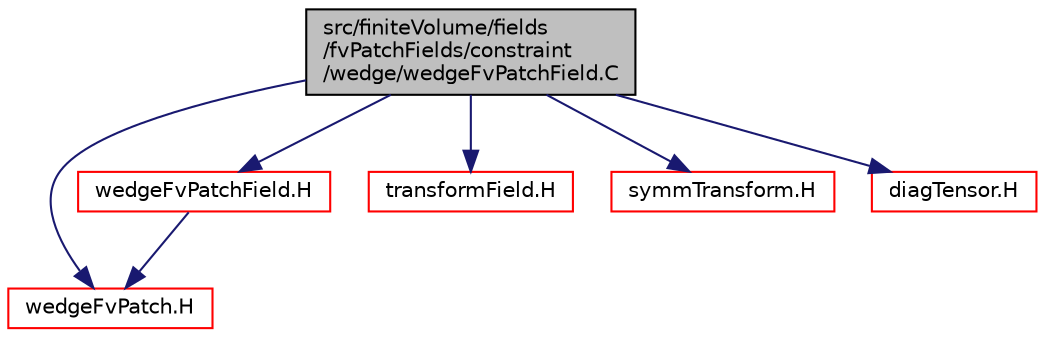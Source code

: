digraph "src/finiteVolume/fields/fvPatchFields/constraint/wedge/wedgeFvPatchField.C"
{
  bgcolor="transparent";
  edge [fontname="Helvetica",fontsize="10",labelfontname="Helvetica",labelfontsize="10"];
  node [fontname="Helvetica",fontsize="10",shape=record];
  Node1 [label="src/finiteVolume/fields\l/fvPatchFields/constraint\l/wedge/wedgeFvPatchField.C",height=0.2,width=0.4,color="black", fillcolor="grey75", style="filled", fontcolor="black"];
  Node1 -> Node2 [color="midnightblue",fontsize="10",style="solid",fontname="Helvetica"];
  Node2 [label="wedgeFvPatch.H",height=0.2,width=0.4,color="red",URL="$a05909.html"];
  Node1 -> Node3 [color="midnightblue",fontsize="10",style="solid",fontname="Helvetica"];
  Node3 [label="wedgeFvPatchField.H",height=0.2,width=0.4,color="red",URL="$a05267.html"];
  Node3 -> Node2 [color="midnightblue",fontsize="10",style="solid",fontname="Helvetica"];
  Node1 -> Node4 [color="midnightblue",fontsize="10",style="solid",fontname="Helvetica"];
  Node4 [label="transformField.H",height=0.2,width=0.4,color="red",URL="$a07995.html",tooltip="Spatial transformation functions for primitive fields. "];
  Node1 -> Node5 [color="midnightblue",fontsize="10",style="solid",fontname="Helvetica"];
  Node5 [label="symmTransform.H",height=0.2,width=0.4,color="red",URL="$a09023.html",tooltip="3D symmetric tensor transformation operations. "];
  Node1 -> Node6 [color="midnightblue",fontsize="10",style="solid",fontname="Helvetica"];
  Node6 [label="diagTensor.H",height=0.2,width=0.4,color="red",URL="$a08822.html"];
}
